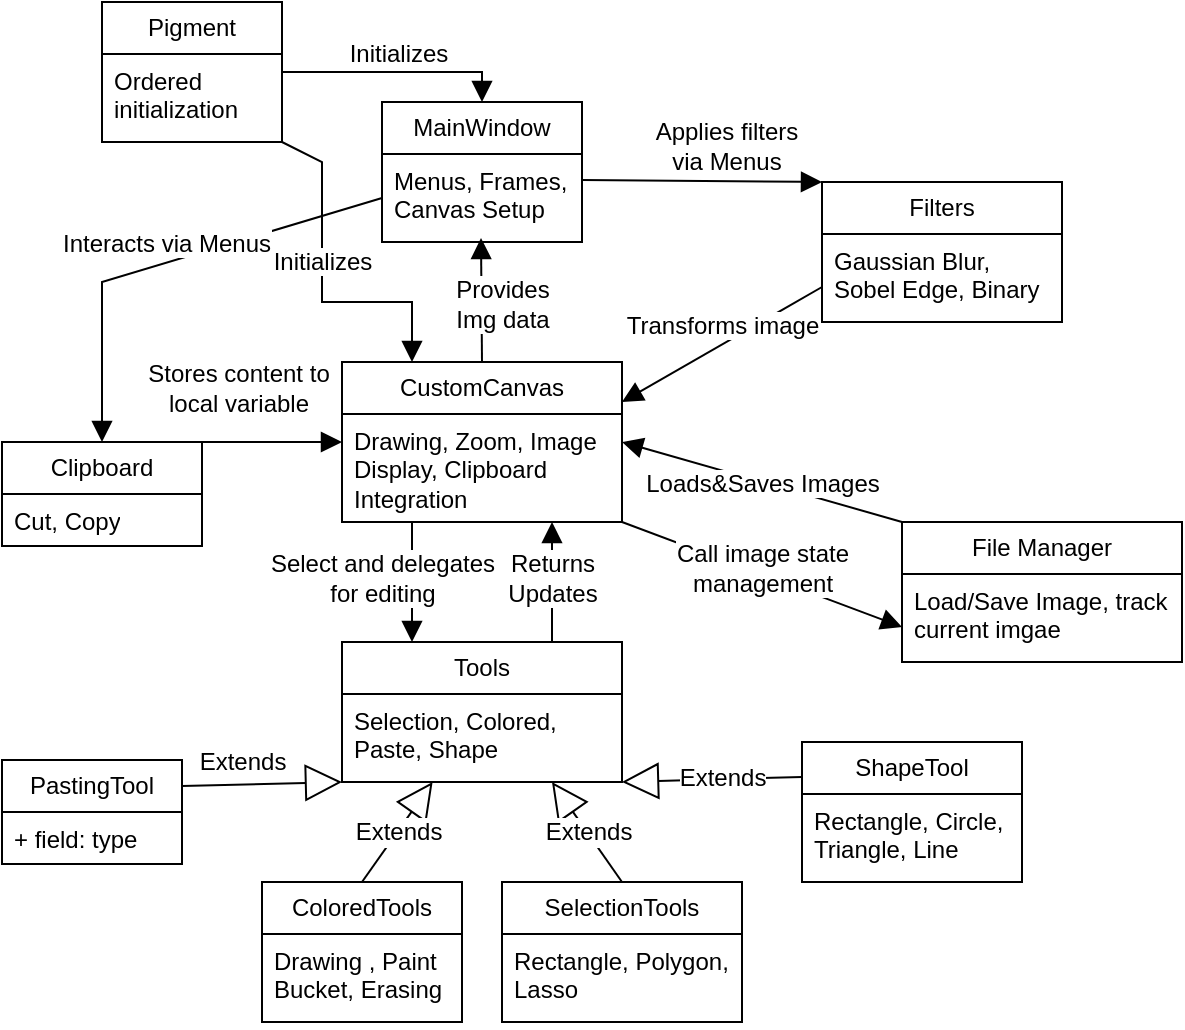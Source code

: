 <mxfile version="24.7.17">
  <diagram name="Page-1" id="FwTIb1xoWIYtIqaa7XCR">
    <mxGraphModel dx="946" dy="651" grid="1" gridSize="10" guides="1" tooltips="1" connect="1" arrows="1" fold="1" page="1" pageScale="1" pageWidth="827" pageHeight="1169" math="0" shadow="0">
      <root>
        <mxCell id="0" />
        <mxCell id="1" parent="0" />
        <mxCell id="HXo9R18dCWuc6Rr9s96H-9" value="File Manager" style="swimlane;fontStyle=0;childLayout=stackLayout;horizontal=1;startSize=26;fillColor=none;horizontalStack=0;resizeParent=1;resizeParentMax=0;resizeLast=0;collapsible=1;marginBottom=0;whiteSpace=wrap;html=1;" vertex="1" parent="1">
          <mxGeometry x="560" y="340" width="140" height="70" as="geometry" />
        </mxCell>
        <mxCell id="HXo9R18dCWuc6Rr9s96H-10" value="Load/Save Image, track current imgae" style="text;strokeColor=none;fillColor=none;align=left;verticalAlign=top;spacingLeft=4;spacingRight=4;overflow=hidden;rotatable=0;points=[[0,0.5],[1,0.5]];portConstraint=eastwest;whiteSpace=wrap;html=1;" vertex="1" parent="HXo9R18dCWuc6Rr9s96H-9">
          <mxGeometry y="26" width="140" height="44" as="geometry" />
        </mxCell>
        <mxCell id="HXo9R18dCWuc6Rr9s96H-13" value="Clipboard" style="swimlane;fontStyle=0;childLayout=stackLayout;horizontal=1;startSize=26;fillColor=none;horizontalStack=0;resizeParent=1;resizeParentMax=0;resizeLast=0;collapsible=1;marginBottom=0;whiteSpace=wrap;html=1;" vertex="1" parent="1">
          <mxGeometry x="110" y="300" width="100" height="52" as="geometry" />
        </mxCell>
        <mxCell id="HXo9R18dCWuc6Rr9s96H-14" value="Cut, Copy" style="text;strokeColor=none;fillColor=none;align=left;verticalAlign=top;spacingLeft=4;spacingRight=4;overflow=hidden;rotatable=0;points=[[0,0.5],[1,0.5]];portConstraint=eastwest;whiteSpace=wrap;html=1;" vertex="1" parent="HXo9R18dCWuc6Rr9s96H-13">
          <mxGeometry y="26" width="100" height="26" as="geometry" />
        </mxCell>
        <mxCell id="HXo9R18dCWuc6Rr9s96H-15" value="Filters" style="swimlane;fontStyle=0;childLayout=stackLayout;horizontal=1;startSize=26;fillColor=none;horizontalStack=0;resizeParent=1;resizeParentMax=0;resizeLast=0;collapsible=1;marginBottom=0;whiteSpace=wrap;html=1;" vertex="1" parent="1">
          <mxGeometry x="520" y="170" width="120" height="70" as="geometry" />
        </mxCell>
        <mxCell id="HXo9R18dCWuc6Rr9s96H-16" value="Gaussian Blur, Sobel Edge, Binary" style="text;strokeColor=none;fillColor=none;align=left;verticalAlign=top;spacingLeft=4;spacingRight=4;overflow=hidden;rotatable=0;points=[[0,0.5],[1,0.5]];portConstraint=eastwest;whiteSpace=wrap;html=1;" vertex="1" parent="HXo9R18dCWuc6Rr9s96H-15">
          <mxGeometry y="26" width="120" height="44" as="geometry" />
        </mxCell>
        <mxCell id="HXo9R18dCWuc6Rr9s96H-17" value="CustomCanvas" style="swimlane;fontStyle=0;childLayout=stackLayout;horizontal=1;startSize=26;fillColor=none;horizontalStack=0;resizeParent=1;resizeParentMax=0;resizeLast=0;collapsible=1;marginBottom=0;whiteSpace=wrap;html=1;" vertex="1" parent="1">
          <mxGeometry x="280" y="260" width="140" height="80" as="geometry" />
        </mxCell>
        <mxCell id="HXo9R18dCWuc6Rr9s96H-18" value="Drawing, Zoom, Image Display, Clipboard Integration" style="text;strokeColor=none;fillColor=none;align=left;verticalAlign=top;spacingLeft=4;spacingRight=4;overflow=hidden;rotatable=0;points=[[0,0.5],[1,0.5]];portConstraint=eastwest;whiteSpace=wrap;html=1;" vertex="1" parent="HXo9R18dCWuc6Rr9s96H-17">
          <mxGeometry y="26" width="140" height="54" as="geometry" />
        </mxCell>
        <mxCell id="HXo9R18dCWuc6Rr9s96H-19" value="ShapeTool" style="swimlane;fontStyle=0;childLayout=stackLayout;horizontal=1;startSize=26;fillColor=none;horizontalStack=0;resizeParent=1;resizeParentMax=0;resizeLast=0;collapsible=1;marginBottom=0;whiteSpace=wrap;html=1;" vertex="1" parent="1">
          <mxGeometry x="510" y="450" width="110" height="70" as="geometry" />
        </mxCell>
        <mxCell id="HXo9R18dCWuc6Rr9s96H-20" value="Rectangle, Circle, Triangle, Line" style="text;strokeColor=none;fillColor=none;align=left;verticalAlign=top;spacingLeft=4;spacingRight=4;overflow=hidden;rotatable=0;points=[[0,0.5],[1,0.5]];portConstraint=eastwest;whiteSpace=wrap;html=1;" vertex="1" parent="HXo9R18dCWuc6Rr9s96H-19">
          <mxGeometry y="26" width="110" height="44" as="geometry" />
        </mxCell>
        <mxCell id="HXo9R18dCWuc6Rr9s96H-21" value="SelectionTools" style="swimlane;fontStyle=0;childLayout=stackLayout;horizontal=1;startSize=26;fillColor=none;horizontalStack=0;resizeParent=1;resizeParentMax=0;resizeLast=0;collapsible=1;marginBottom=0;whiteSpace=wrap;html=1;" vertex="1" parent="1">
          <mxGeometry x="360" y="520" width="120" height="70" as="geometry" />
        </mxCell>
        <mxCell id="HXo9R18dCWuc6Rr9s96H-22" value="Rectangle, Polygon, Lasso" style="text;strokeColor=none;fillColor=none;align=left;verticalAlign=top;spacingLeft=4;spacingRight=4;overflow=hidden;rotatable=0;points=[[0,0.5],[1,0.5]];portConstraint=eastwest;whiteSpace=wrap;html=1;" vertex="1" parent="HXo9R18dCWuc6Rr9s96H-21">
          <mxGeometry y="26" width="120" height="44" as="geometry" />
        </mxCell>
        <mxCell id="HXo9R18dCWuc6Rr9s96H-23" value="Tools" style="swimlane;fontStyle=0;childLayout=stackLayout;horizontal=1;startSize=26;fillColor=none;horizontalStack=0;resizeParent=1;resizeParentMax=0;resizeLast=0;collapsible=1;marginBottom=0;whiteSpace=wrap;html=1;" vertex="1" parent="1">
          <mxGeometry x="280" y="400" width="140" height="70" as="geometry" />
        </mxCell>
        <mxCell id="HXo9R18dCWuc6Rr9s96H-24" value="Selection, Colored, Paste, Shape" style="text;strokeColor=none;fillColor=none;align=left;verticalAlign=top;spacingLeft=4;spacingRight=4;overflow=hidden;rotatable=0;points=[[0,0.5],[1,0.5]];portConstraint=eastwest;whiteSpace=wrap;html=1;" vertex="1" parent="HXo9R18dCWuc6Rr9s96H-23">
          <mxGeometry y="26" width="140" height="44" as="geometry" />
        </mxCell>
        <mxCell id="HXo9R18dCWuc6Rr9s96H-25" value="PastingTool" style="swimlane;fontStyle=0;childLayout=stackLayout;horizontal=1;startSize=26;fillColor=none;horizontalStack=0;resizeParent=1;resizeParentMax=0;resizeLast=0;collapsible=1;marginBottom=0;whiteSpace=wrap;html=1;" vertex="1" parent="1">
          <mxGeometry x="110" y="459" width="90" height="52" as="geometry" />
        </mxCell>
        <mxCell id="HXo9R18dCWuc6Rr9s96H-26" value="+ field: type" style="text;strokeColor=none;fillColor=none;align=left;verticalAlign=top;spacingLeft=4;spacingRight=4;overflow=hidden;rotatable=0;points=[[0,0.5],[1,0.5]];portConstraint=eastwest;whiteSpace=wrap;html=1;" vertex="1" parent="HXo9R18dCWuc6Rr9s96H-25">
          <mxGeometry y="26" width="90" height="26" as="geometry" />
        </mxCell>
        <mxCell id="HXo9R18dCWuc6Rr9s96H-27" value="MainWindow" style="swimlane;fontStyle=0;childLayout=stackLayout;horizontal=1;startSize=26;fillColor=none;horizontalStack=0;resizeParent=1;resizeParentMax=0;resizeLast=0;collapsible=1;marginBottom=0;whiteSpace=wrap;html=1;" vertex="1" parent="1">
          <mxGeometry x="300" y="130" width="100" height="70" as="geometry">
            <mxRectangle x="280" y="160" width="110" height="30" as="alternateBounds" />
          </mxGeometry>
        </mxCell>
        <mxCell id="HXo9R18dCWuc6Rr9s96H-28" value="Menus, Frames, Canvas Setup" style="text;strokeColor=none;fillColor=none;align=left;verticalAlign=top;spacingLeft=4;spacingRight=4;overflow=hidden;rotatable=0;points=[[0,0.5],[1,0.5]];portConstraint=eastwest;whiteSpace=wrap;html=1;" vertex="1" parent="HXo9R18dCWuc6Rr9s96H-27">
          <mxGeometry y="26" width="100" height="44" as="geometry" />
        </mxCell>
        <mxCell id="HXo9R18dCWuc6Rr9s96H-29" value="ColoredTools" style="swimlane;fontStyle=0;childLayout=stackLayout;horizontal=1;startSize=26;fillColor=none;horizontalStack=0;resizeParent=1;resizeParentMax=0;resizeLast=0;collapsible=1;marginBottom=0;whiteSpace=wrap;html=1;" vertex="1" parent="1">
          <mxGeometry x="240" y="520" width="100" height="70" as="geometry" />
        </mxCell>
        <mxCell id="HXo9R18dCWuc6Rr9s96H-30" value="Drawing , Paint Bucket, Erasing" style="text;strokeColor=none;fillColor=none;align=left;verticalAlign=top;spacingLeft=4;spacingRight=4;overflow=hidden;rotatable=0;points=[[0,0.5],[1,0.5]];portConstraint=eastwest;whiteSpace=wrap;html=1;" vertex="1" parent="HXo9R18dCWuc6Rr9s96H-29">
          <mxGeometry y="26" width="100" height="44" as="geometry" />
        </mxCell>
        <mxCell id="HXo9R18dCWuc6Rr9s96H-32" value="Extends" style="endArrow=block;endSize=16;endFill=0;html=1;rounded=0;fontSize=12;curved=1;exitX=0.5;exitY=0;exitDx=0;exitDy=0;" edge="1" parent="1" source="HXo9R18dCWuc6Rr9s96H-29" target="HXo9R18dCWuc6Rr9s96H-23">
          <mxGeometry width="160" relative="1" as="geometry">
            <mxPoint x="320" y="470" as="sourcePoint" />
            <mxPoint x="480" y="470" as="targetPoint" />
          </mxGeometry>
        </mxCell>
        <mxCell id="HXo9R18dCWuc6Rr9s96H-33" value="Extends" style="endArrow=block;endSize=16;endFill=0;html=1;rounded=0;fontSize=12;curved=1;exitX=0.5;exitY=0;exitDx=0;exitDy=0;entryX=0.75;entryY=1;entryDx=0;entryDy=0;" edge="1" parent="1" source="HXo9R18dCWuc6Rr9s96H-21" target="HXo9R18dCWuc6Rr9s96H-23">
          <mxGeometry width="160" relative="1" as="geometry">
            <mxPoint x="370" y="470" as="sourcePoint" />
            <mxPoint x="380" y="470" as="targetPoint" />
          </mxGeometry>
        </mxCell>
        <mxCell id="HXo9R18dCWuc6Rr9s96H-34" value="Extends" style="endArrow=block;endSize=16;endFill=0;html=1;rounded=0;fontSize=12;curved=1;exitX=1;exitY=0.25;exitDx=0;exitDy=0;entryX=0;entryY=1;entryDx=0;entryDy=0;" edge="1" parent="1" source="HXo9R18dCWuc6Rr9s96H-25" target="HXo9R18dCWuc6Rr9s96H-23">
          <mxGeometry x="-0.243" y="11" width="160" relative="1" as="geometry">
            <mxPoint x="610" y="480" as="sourcePoint" />
            <mxPoint x="770" y="480" as="targetPoint" />
            <mxPoint as="offset" />
          </mxGeometry>
        </mxCell>
        <mxCell id="HXo9R18dCWuc6Rr9s96H-35" value="Extends" style="endArrow=block;endSize=16;endFill=0;html=1;rounded=0;fontSize=12;curved=1;exitX=0;exitY=0.25;exitDx=0;exitDy=0;entryX=1;entryY=1;entryDx=0;entryDy=0;" edge="1" parent="1" source="HXo9R18dCWuc6Rr9s96H-19" target="HXo9R18dCWuc6Rr9s96H-23">
          <mxGeometry x="-0.112" y="-1" width="160" relative="1" as="geometry">
            <mxPoint x="580" y="520" as="sourcePoint" />
            <mxPoint x="770" y="480" as="targetPoint" />
            <mxPoint as="offset" />
          </mxGeometry>
        </mxCell>
        <mxCell id="HXo9R18dCWuc6Rr9s96H-37" value="Interacts via Menus" style="html=1;verticalAlign=bottom;endArrow=block;curved=0;rounded=0;fontSize=12;startSize=8;endSize=8;exitX=0;exitY=0.5;exitDx=0;exitDy=0;entryX=0.5;entryY=0;entryDx=0;entryDy=0;" edge="1" parent="1" source="HXo9R18dCWuc6Rr9s96H-28" target="HXo9R18dCWuc6Rr9s96H-13">
          <mxGeometry width="80" relative="1" as="geometry">
            <mxPoint x="240" y="450" as="sourcePoint" />
            <mxPoint x="320" y="450" as="targetPoint" />
            <Array as="points">
              <mxPoint x="160" y="220" />
            </Array>
            <mxPoint as="offset" />
          </mxGeometry>
        </mxCell>
        <mxCell id="HXo9R18dCWuc6Rr9s96H-38" value="Stores content to&lt;br&gt;local variable" style="html=1;verticalAlign=bottom;endArrow=block;curved=0;rounded=0;fontSize=12;startSize=8;endSize=8;exitX=1;exitY=0;exitDx=0;exitDy=0;entryX=0;entryY=0.5;entryDx=0;entryDy=0;" edge="1" parent="1" source="HXo9R18dCWuc6Rr9s96H-13" target="HXo9R18dCWuc6Rr9s96H-17">
          <mxGeometry x="-0.5" y="10" width="80" relative="1" as="geometry">
            <mxPoint x="240" y="450" as="sourcePoint" />
            <mxPoint x="280" y="326" as="targetPoint" />
            <mxPoint as="offset" />
          </mxGeometry>
        </mxCell>
        <mxCell id="HXo9R18dCWuc6Rr9s96H-39" value="Select and delegates&lt;br&gt;for editing" style="html=1;verticalAlign=bottom;endArrow=block;curved=0;rounded=0;fontSize=12;startSize=8;endSize=8;entryX=0.25;entryY=0;entryDx=0;entryDy=0;exitX=0.25;exitY=1;exitDx=0;exitDy=0;" edge="1" parent="1" source="HXo9R18dCWuc6Rr9s96H-17" target="HXo9R18dCWuc6Rr9s96H-23">
          <mxGeometry x="0.5" y="-15" width="80" relative="1" as="geometry">
            <mxPoint x="230" y="340" as="sourcePoint" />
            <mxPoint x="310" y="430" as="targetPoint" />
            <mxPoint as="offset" />
          </mxGeometry>
        </mxCell>
        <mxCell id="HXo9R18dCWuc6Rr9s96H-40" value="Returns&lt;br&gt;Updates" style="html=1;verticalAlign=bottom;endArrow=block;curved=0;rounded=0;fontSize=12;startSize=8;endSize=8;exitX=0.75;exitY=0;exitDx=0;exitDy=0;entryX=0.75;entryY=1;entryDx=0;entryDy=0;" edge="1" parent="1" source="HXo9R18dCWuc6Rr9s96H-23" target="HXo9R18dCWuc6Rr9s96H-17">
          <mxGeometry x="-0.5" width="80" relative="1" as="geometry">
            <mxPoint x="310" y="450" as="sourcePoint" />
            <mxPoint x="390" y="450" as="targetPoint" />
            <mxPoint as="offset" />
          </mxGeometry>
        </mxCell>
        <mxCell id="HXo9R18dCWuc6Rr9s96H-41" style="edgeStyle=none;curved=1;rounded=0;orthogonalLoop=1;jettySize=auto;html=1;exitX=0.75;exitY=0;exitDx=0;exitDy=0;fontSize=12;startSize=8;endSize=8;" edge="1" parent="1" source="HXo9R18dCWuc6Rr9s96H-9" target="HXo9R18dCWuc6Rr9s96H-9">
          <mxGeometry relative="1" as="geometry" />
        </mxCell>
        <mxCell id="HXo9R18dCWuc6Rr9s96H-42" value="Applies filters&lt;br&gt;via Menus" style="html=1;verticalAlign=bottom;endArrow=block;curved=0;rounded=0;fontSize=12;startSize=8;endSize=8;exitX=1;exitY=0.295;exitDx=0;exitDy=0;entryX=0;entryY=0;entryDx=0;entryDy=0;exitPerimeter=0;" edge="1" parent="1" source="HXo9R18dCWuc6Rr9s96H-28" target="HXo9R18dCWuc6Rr9s96H-15">
          <mxGeometry x="0.196" y="1" width="80" relative="1" as="geometry">
            <mxPoint x="430" y="450" as="sourcePoint" />
            <mxPoint x="510" y="450" as="targetPoint" />
            <Array as="points" />
            <mxPoint as="offset" />
          </mxGeometry>
        </mxCell>
        <mxCell id="HXo9R18dCWuc6Rr9s96H-45" value="Transforms image" style="html=1;verticalAlign=bottom;endArrow=block;curved=0;rounded=0;fontSize=12;startSize=8;endSize=8;exitX=0;exitY=0.75;exitDx=0;exitDy=0;entryX=1;entryY=0.25;entryDx=0;entryDy=0;" edge="1" parent="1" source="HXo9R18dCWuc6Rr9s96H-15" target="HXo9R18dCWuc6Rr9s96H-17">
          <mxGeometry width="80" relative="1" as="geometry">
            <mxPoint x="480" y="330" as="sourcePoint" />
            <mxPoint x="440" y="310" as="targetPoint" />
          </mxGeometry>
        </mxCell>
        <mxCell id="HXo9R18dCWuc6Rr9s96H-46" value="Initializes" style="html=1;verticalAlign=bottom;endArrow=block;curved=0;rounded=0;fontSize=12;startSize=8;endSize=8;entryX=0.25;entryY=0;entryDx=0;entryDy=0;exitX=1;exitY=1;exitDx=0;exitDy=0;" edge="1" parent="1" source="HXo9R18dCWuc6Rr9s96H-49" target="HXo9R18dCWuc6Rr9s96H-17">
          <mxGeometry x="-0.03" width="80" relative="1" as="geometry">
            <mxPoint x="300" y="120" as="sourcePoint" />
            <mxPoint x="450" y="460" as="targetPoint" />
            <Array as="points">
              <mxPoint x="270" y="160" />
              <mxPoint x="270" y="230" />
              <mxPoint x="315" y="230" />
            </Array>
            <mxPoint as="offset" />
          </mxGeometry>
        </mxCell>
        <mxCell id="HXo9R18dCWuc6Rr9s96H-47" value="Loads&amp;amp;Saves Images" style="html=1;verticalAlign=bottom;endArrow=block;curved=0;rounded=0;fontSize=12;startSize=8;endSize=8;exitX=0;exitY=0;exitDx=0;exitDy=0;entryX=1;entryY=0.5;entryDx=0;entryDy=0;" edge="1" parent="1" source="HXo9R18dCWuc6Rr9s96H-9" target="HXo9R18dCWuc6Rr9s96H-17">
          <mxGeometry x="-0.038" y="10" width="80" relative="1" as="geometry">
            <mxPoint x="420" y="410" as="sourcePoint" />
            <mxPoint x="450" y="310" as="targetPoint" />
            <mxPoint as="offset" />
          </mxGeometry>
        </mxCell>
        <mxCell id="HXo9R18dCWuc6Rr9s96H-48" value="Call image state&lt;br&gt;management" style="html=1;verticalAlign=bottom;endArrow=block;curved=0;rounded=0;fontSize=12;startSize=8;endSize=8;exitX=1;exitY=1;exitDx=0;exitDy=0;entryX=0;entryY=0.75;entryDx=0;entryDy=0;" edge="1" parent="1" source="HXo9R18dCWuc6Rr9s96H-17" target="HXo9R18dCWuc6Rr9s96H-9">
          <mxGeometry x="0.065" y="-13" width="80" relative="1" as="geometry">
            <mxPoint x="420" y="410" as="sourcePoint" />
            <mxPoint x="500" y="410" as="targetPoint" />
            <mxPoint as="offset" />
          </mxGeometry>
        </mxCell>
        <mxCell id="HXo9R18dCWuc6Rr9s96H-49" value="Pigment" style="swimlane;fontStyle=0;childLayout=stackLayout;horizontal=1;startSize=26;fillColor=none;horizontalStack=0;resizeParent=1;resizeParentMax=0;resizeLast=0;collapsible=1;marginBottom=0;whiteSpace=wrap;html=1;" vertex="1" parent="1">
          <mxGeometry x="160" y="80" width="90" height="70" as="geometry" />
        </mxCell>
        <mxCell id="HXo9R18dCWuc6Rr9s96H-50" value="Ordered initialization" style="text;strokeColor=none;fillColor=none;align=left;verticalAlign=top;spacingLeft=4;spacingRight=4;overflow=hidden;rotatable=0;points=[[0,0.5],[1,0.5]];portConstraint=eastwest;whiteSpace=wrap;html=1;" vertex="1" parent="HXo9R18dCWuc6Rr9s96H-49">
          <mxGeometry y="26" width="90" height="44" as="geometry" />
        </mxCell>
        <mxCell id="HXo9R18dCWuc6Rr9s96H-51" value="Initializes" style="html=1;verticalAlign=bottom;endArrow=block;curved=0;rounded=0;fontSize=12;startSize=8;endSize=8;exitX=1;exitY=0.5;exitDx=0;exitDy=0;entryX=0.5;entryY=0;entryDx=0;entryDy=0;" edge="1" parent="1" source="HXo9R18dCWuc6Rr9s96H-49" target="HXo9R18dCWuc6Rr9s96H-27">
          <mxGeometry width="80" relative="1" as="geometry">
            <mxPoint x="350" y="360" as="sourcePoint" />
            <mxPoint x="430" y="360" as="targetPoint" />
            <Array as="points">
              <mxPoint x="350" y="115" />
            </Array>
          </mxGeometry>
        </mxCell>
        <mxCell id="HXo9R18dCWuc6Rr9s96H-52" value="Provides&lt;br&gt;Img data" style="html=1;verticalAlign=bottom;endArrow=block;curved=0;rounded=0;fontSize=12;startSize=8;endSize=8;exitX=0.5;exitY=0;exitDx=0;exitDy=0;entryX=0.495;entryY=0.955;entryDx=0;entryDy=0;entryPerimeter=0;" edge="1" parent="1" source="HXo9R18dCWuc6Rr9s96H-17" target="HXo9R18dCWuc6Rr9s96H-28">
          <mxGeometry x="-0.619" y="-10" width="80" relative="1" as="geometry">
            <mxPoint x="350" y="370" as="sourcePoint" />
            <mxPoint x="430" y="370" as="targetPoint" />
            <mxPoint as="offset" />
          </mxGeometry>
        </mxCell>
      </root>
    </mxGraphModel>
  </diagram>
</mxfile>

